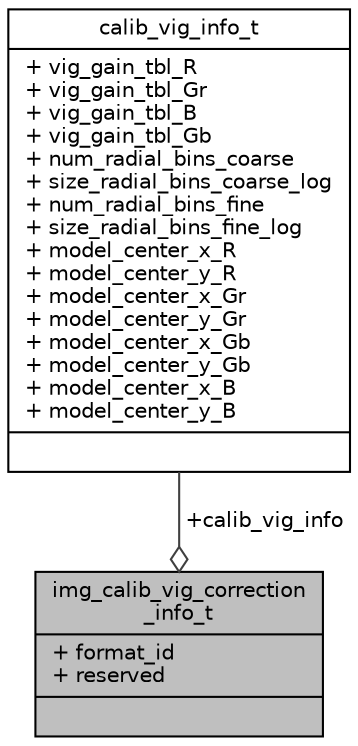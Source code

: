 digraph "img_calib_vig_correction_info_t"
{
 // INTERACTIVE_SVG=YES
 // LATEX_PDF_SIZE
  bgcolor="transparent";
  edge [fontname="Helvetica",fontsize="10",labelfontname="Helvetica",labelfontsize="10"];
  node [fontname="Helvetica",fontsize="10",shape=record];
  Node1 [label="{img_calib_vig_correction\l_info_t\n|+ format_id\l+ reserved\l|}",height=0.2,width=0.4,color="black", fillcolor="grey75", style="filled", fontcolor="black",tooltip=" "];
  Node2 -> Node1 [color="grey25",fontsize="10",style="solid",label=" +calib_vig_info" ,arrowhead="odiamond",fontname="Helvetica"];
  Node2 [label="{calib_vig_info_t\n|+ vig_gain_tbl_R\l+ vig_gain_tbl_Gr\l+ vig_gain_tbl_B\l+ vig_gain_tbl_Gb\l+ num_radial_bins_coarse\l+ size_radial_bins_coarse_log\l+ num_radial_bins_fine\l+ size_radial_bins_fine_log\l+ model_center_x_R\l+ model_center_y_R\l+ model_center_x_Gr\l+ model_center_y_Gr\l+ model_center_x_Gb\l+ model_center_y_Gb\l+ model_center_x_B\l+ model_center_y_B\l|}",height=0.2,width=0.4,color="black",URL="$d7/d34/structcalib__vig__info__t.html",tooltip=" "];
}
